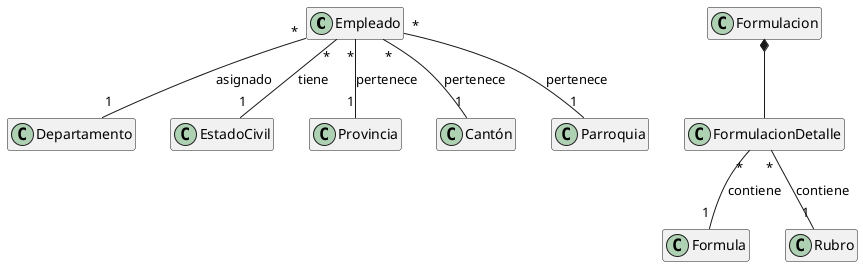 @startuml

' https://www.visual-paradigm.com/guide/uml-unified-modeling-language/uml-aggregation-vs-composition/

hide members

Empleado "*" -- "1" Departamento: asignado
Empleado "*" -- "1" EstadoCivil: tiene
Empleado "*" -- "1" Provincia: pertenece
Empleado "*" -- "1" Cantón: pertenece
Empleado "*" -- "1" Parroquia: pertenece

Formulacion *-- FormulacionDetalle

FormulacionDetalle "*" -- "1" Formula: contiene
FormulacionDetalle "*" -- "1" Rubro: contiene

@enduml
